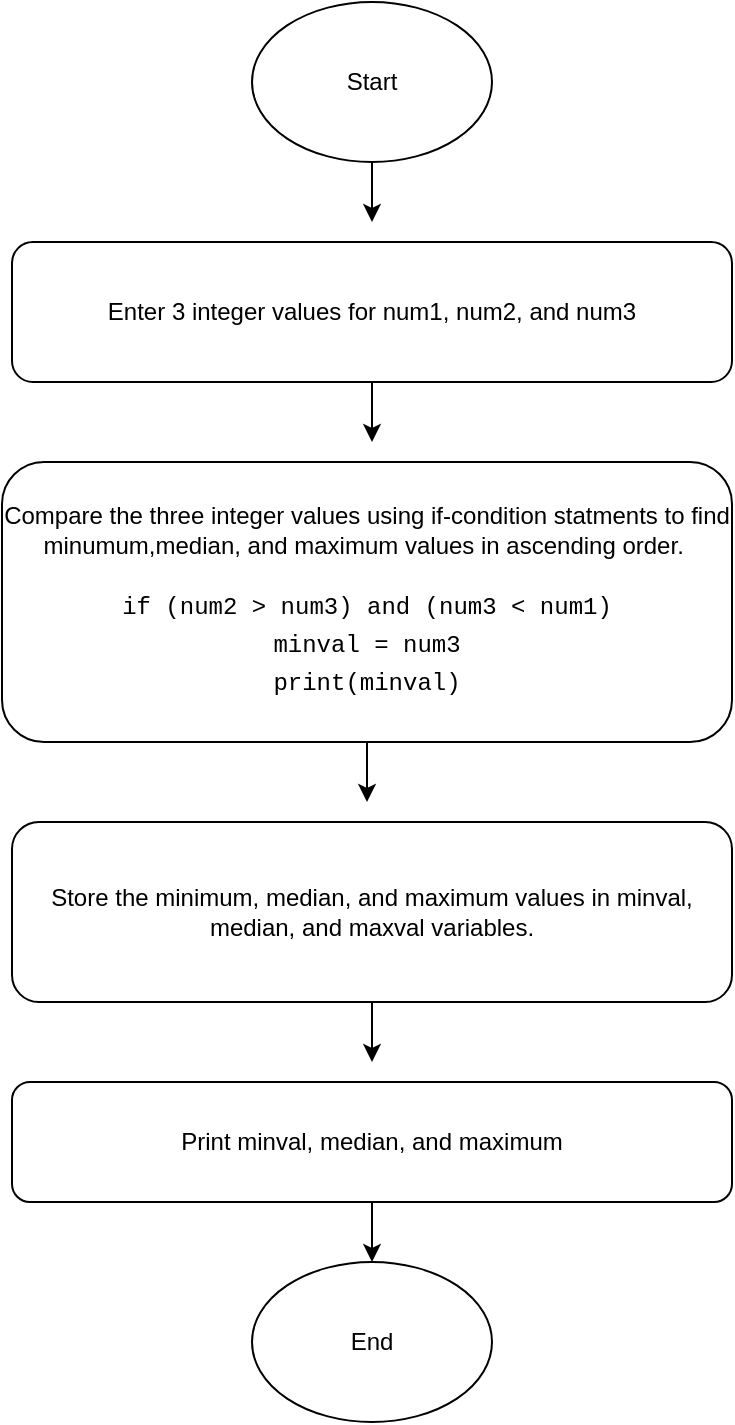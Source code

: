 <mxfile>
    <diagram id="riMzAtCjG5YpZAwtZyPA" name="Page-1">
        <mxGraphModel dx="875" dy="563" grid="1" gridSize="10" guides="1" tooltips="1" connect="1" arrows="1" fold="1" page="1" pageScale="1" pageWidth="850" pageHeight="1100" math="0" shadow="0">
            <root>
                <mxCell id="0"/>
                <mxCell id="1" parent="0"/>
                <mxCell id="17" style="edgeStyle=none;html=1;fontSize=12;fontColor=#000000;" edge="1" parent="1" source="2">
                    <mxGeometry relative="1" as="geometry">
                        <mxPoint x="220" y="220" as="targetPoint"/>
                    </mxGeometry>
                </mxCell>
                <mxCell id="2" value="Enter 3 integer values for num1, num2, and num3" style="rounded=1;whiteSpace=wrap;html=1;fontColor=#000000;labelBackgroundColor=none;" vertex="1" parent="1">
                    <mxGeometry x="40" y="120" width="360" height="70" as="geometry"/>
                </mxCell>
                <mxCell id="10" style="edgeStyle=none;html=1;exitX=0.5;exitY=1;exitDx=0;exitDy=0;fontSize=12;fontColor=#FFFFFF;" edge="1" parent="1" source="3">
                    <mxGeometry relative="1" as="geometry">
                        <mxPoint x="220" y="110" as="targetPoint"/>
                    </mxGeometry>
                </mxCell>
                <mxCell id="3" value="Start" style="ellipse;whiteSpace=wrap;html=1;" vertex="1" parent="1">
                    <mxGeometry x="160" width="120" height="80" as="geometry"/>
                </mxCell>
                <mxCell id="18" style="edgeStyle=none;html=1;fontSize=12;fontColor=#000000;" edge="1" parent="1" source="4">
                    <mxGeometry relative="1" as="geometry">
                        <mxPoint x="217.5" y="400" as="targetPoint"/>
                    </mxGeometry>
                </mxCell>
                <mxCell id="4" value="&lt;font style=&quot;font-size: 12px;&quot;&gt;&lt;font style=&quot;&quot;&gt;Compare the three integer values using if-condition statments to find minumum,median, and maximum values in ascending order.&amp;nbsp;&lt;br&gt;&lt;/font&gt;&lt;br&gt;&lt;/font&gt;&lt;div style=&quot;font-family: Consolas, &amp;quot;Courier New&amp;quot;, monospace; line-height: 19px;&quot;&gt;&lt;div style=&quot;&quot;&gt;&lt;font style=&quot;font-size: 12px;&quot;&gt;if (num2 &amp;gt; num3) and (num3 &amp;lt; num1)&lt;/font&gt;&lt;/div&gt;&lt;div style=&quot;&quot;&gt;&lt;font style=&quot;&quot;&gt;minval = num3&lt;/font&gt;&lt;/div&gt;&lt;div style=&quot;&quot;&gt;&lt;font style=&quot;font-size: 12px;&quot;&gt;print(minval)&lt;/font&gt;&lt;/div&gt;&lt;/div&gt;" style="rounded=1;whiteSpace=wrap;html=1;fontColor=#000000;labelBackgroundColor=none;" vertex="1" parent="1">
                    <mxGeometry x="35" y="230" width="365" height="140" as="geometry"/>
                </mxCell>
                <mxCell id="19" style="edgeStyle=none;html=1;fontSize=12;fontColor=#000000;" edge="1" parent="1" source="7">
                    <mxGeometry relative="1" as="geometry">
                        <mxPoint x="220" y="530" as="targetPoint"/>
                    </mxGeometry>
                </mxCell>
                <mxCell id="7" value="Store the minimum, median, and maximum values in minval, median, and maxval variables." style="rounded=1;whiteSpace=wrap;html=1;labelBackgroundColor=none;fontSize=12;fontColor=#000000;" vertex="1" parent="1">
                    <mxGeometry x="40" y="410" width="360" height="90" as="geometry"/>
                </mxCell>
                <mxCell id="16" style="edgeStyle=none;html=1;entryX=0.5;entryY=0;entryDx=0;entryDy=0;fontSize=12;fontColor=#000000;" edge="1" parent="1" source="8" target="9">
                    <mxGeometry relative="1" as="geometry"/>
                </mxCell>
                <mxCell id="8" value="Print minval, median, and maximum" style="rounded=1;whiteSpace=wrap;html=1;labelBackgroundColor=none;fontSize=12;fontColor=#000000;" vertex="1" parent="1">
                    <mxGeometry x="40" y="540" width="360" height="60" as="geometry"/>
                </mxCell>
                <mxCell id="9" value="End" style="ellipse;whiteSpace=wrap;html=1;labelBackgroundColor=none;fontSize=12;fontColor=#000000;" vertex="1" parent="1">
                    <mxGeometry x="160" y="630" width="120" height="80" as="geometry"/>
                </mxCell>
            </root>
        </mxGraphModel>
    </diagram>
</mxfile>